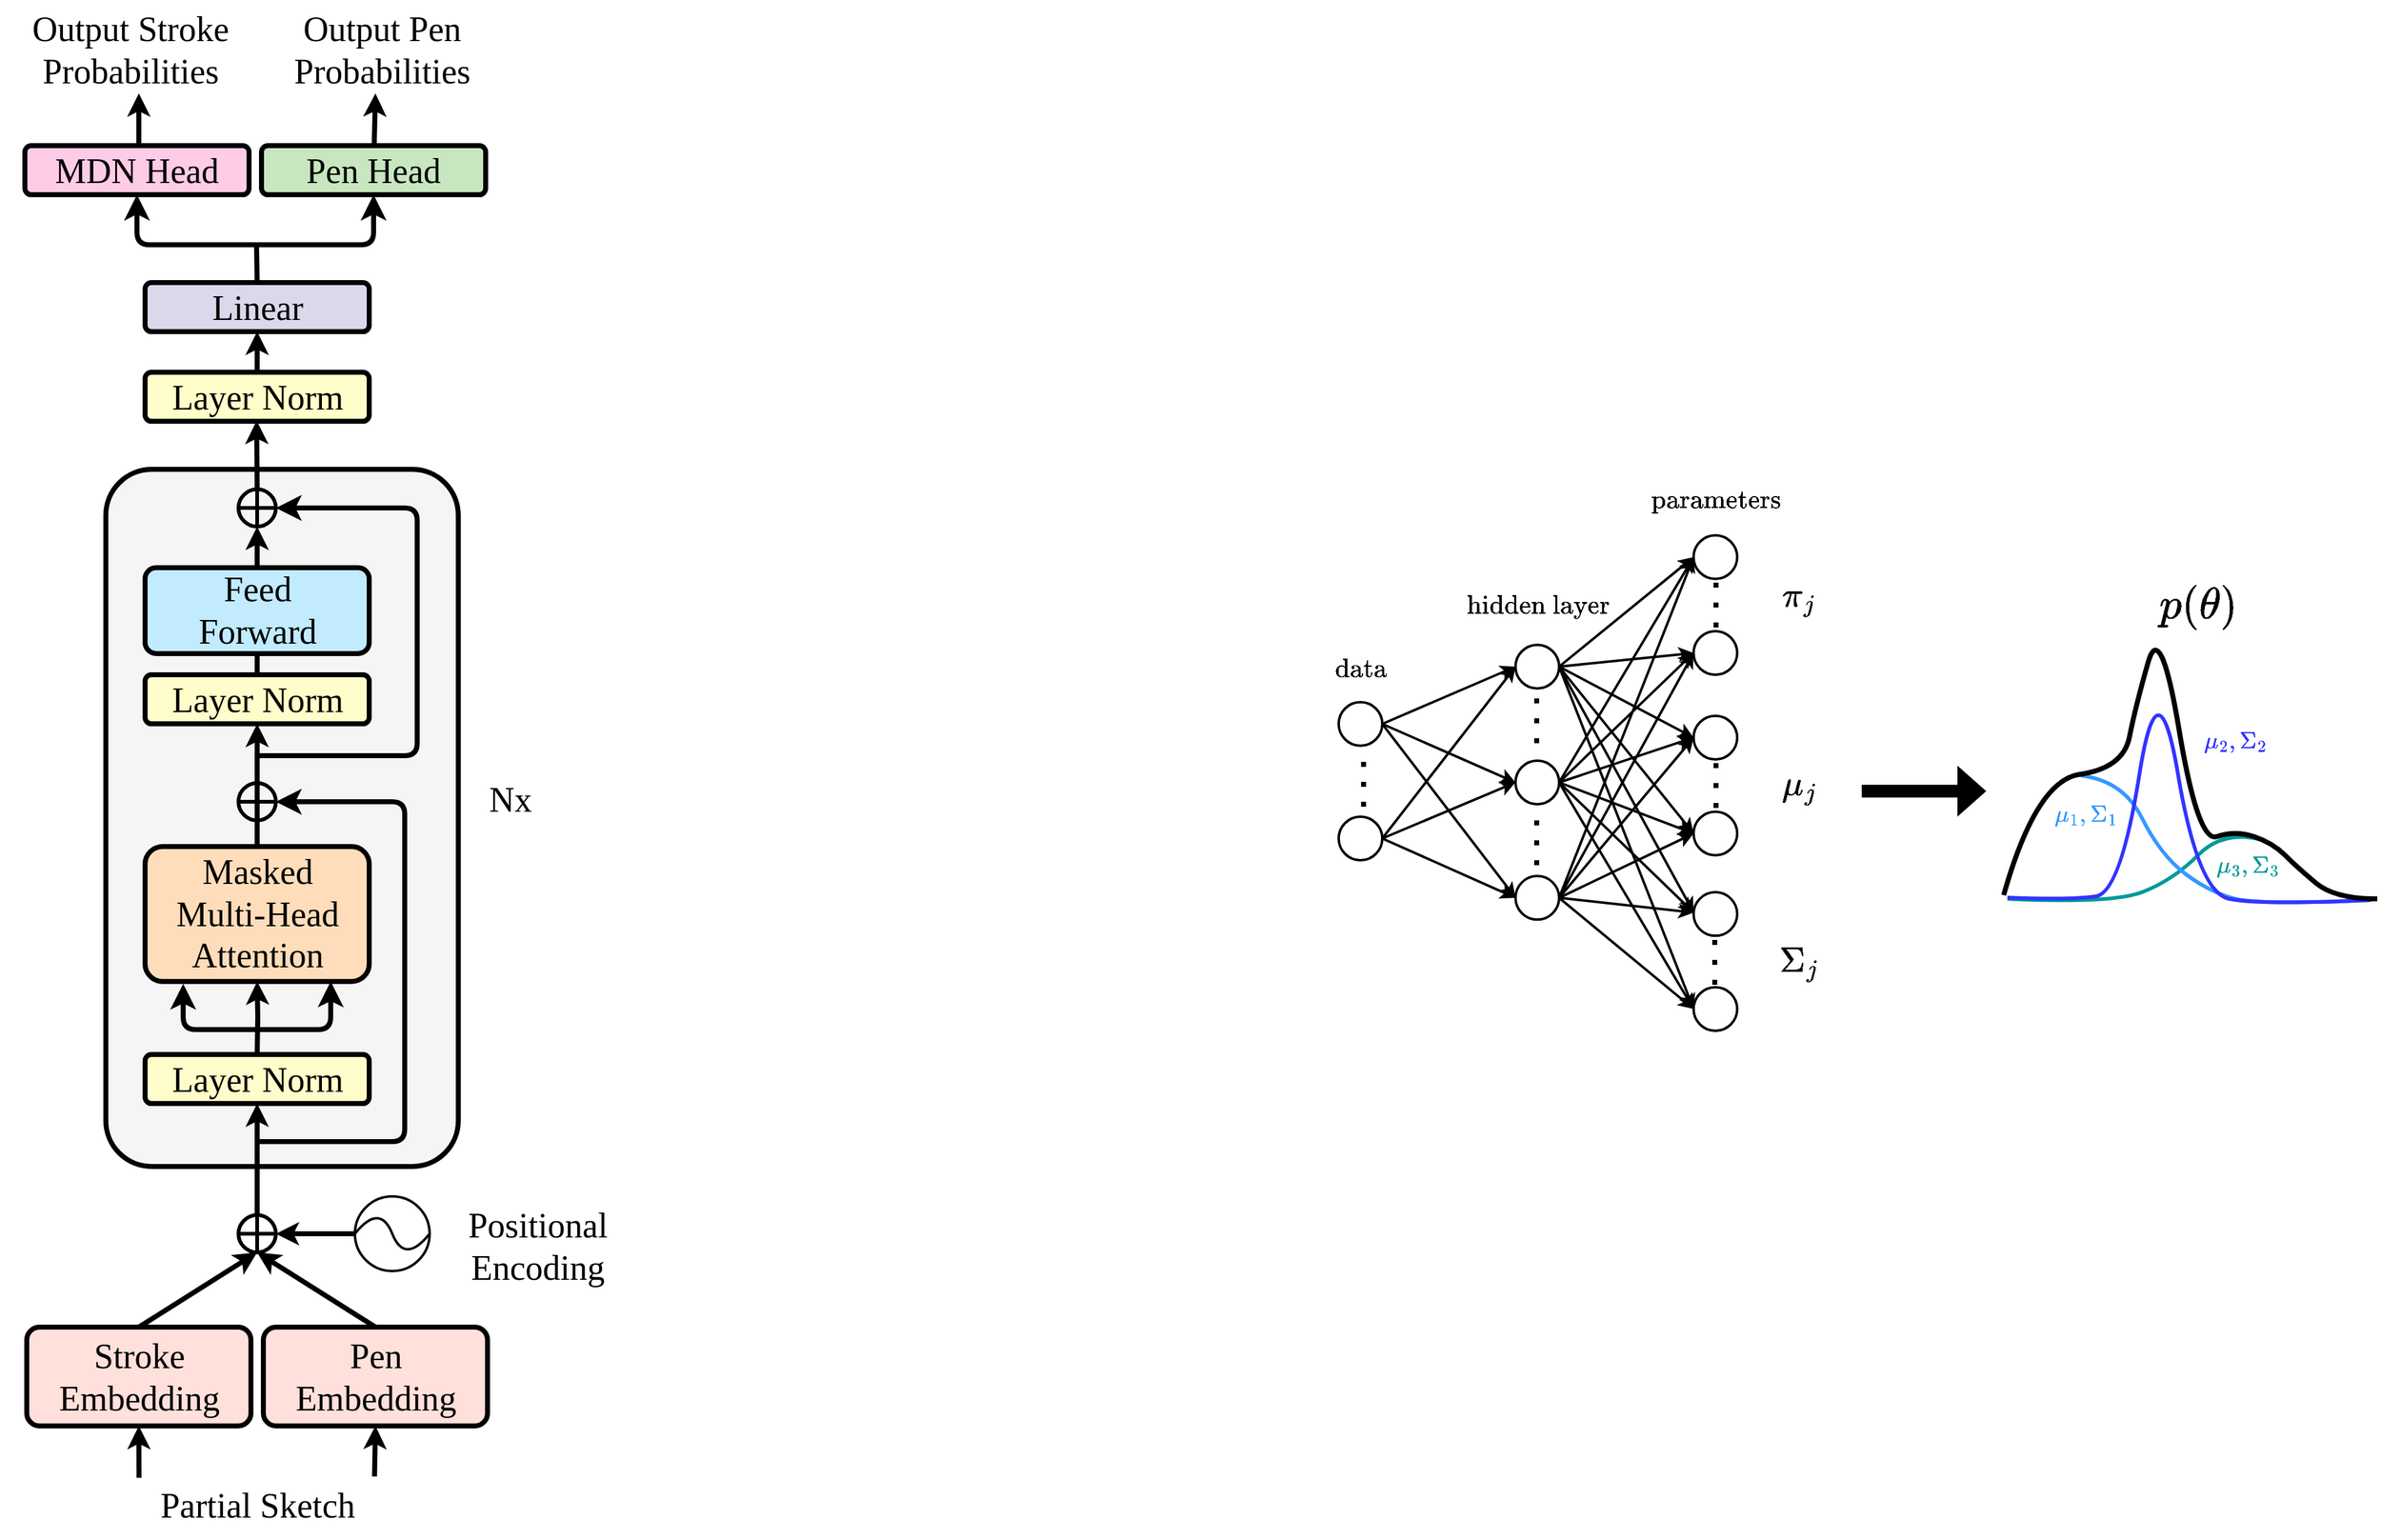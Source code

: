 <mxfile version="24.0.0" type="device">
  <diagram name="Page-1" id="kwyol0fQoH-BKiXbHWvD">
    <mxGraphModel dx="2947" dy="3415" grid="1" gridSize="10" guides="1" tooltips="1" connect="1" arrows="1" fold="1" page="1" pageScale="1" pageWidth="850" pageHeight="1100" math="1" shadow="0">
      <root>
        <mxCell id="0" />
        <mxCell id="1" parent="0" />
        <mxCell id="qHWDxDtjbcBt9fYE6aE4-17" value="" style="curved=1;endArrow=none;html=1;rounded=0;strokeWidth=3;endFill=0;strokeColor=#009999;" edge="1" parent="1">
          <mxGeometry width="50" height="50" relative="1" as="geometry">
            <mxPoint x="1167" y="-1125" as="sourcePoint" />
            <mxPoint x="1369" y="-1173" as="targetPoint" />
            <Array as="points">
              <mxPoint x="1251" y="-1121" />
              <mxPoint x="1300" y="-1140" />
              <mxPoint x="1340" y="-1180" />
            </Array>
          </mxGeometry>
        </mxCell>
        <mxCell id="qHWDxDtjbcBt9fYE6aE4-16" value="" style="curved=1;endArrow=none;html=1;rounded=0;strokeWidth=3;endFill=0;strokeColor=#3399FF;" edge="1" parent="1">
          <mxGeometry width="50" height="50" relative="1" as="geometry">
            <mxPoint x="1226" y="-1224" as="sourcePoint" />
            <mxPoint x="1458" y="-1124" as="targetPoint" />
            <Array as="points">
              <mxPoint x="1260" y="-1220" />
              <mxPoint x="1290" y="-1160" />
              <mxPoint x="1330" y="-1130" />
              <mxPoint x="1370" y="-1120" />
            </Array>
          </mxGeometry>
        </mxCell>
        <mxCell id="qHWDxDtjbcBt9fYE6aE4-15" value="" style="curved=1;endArrow=none;html=1;rounded=0;strokeWidth=3;endFill=0;strokeColor=#3333FF;" edge="1" parent="1">
          <mxGeometry width="50" height="50" relative="1" as="geometry">
            <mxPoint x="1167" y="-1126" as="sourcePoint" />
            <mxPoint x="1459" y="-1124" as="targetPoint" />
            <Array as="points">
              <mxPoint x="1218" y="-1124" />
              <mxPoint x="1258" y="-1130" />
              <mxPoint x="1288" y="-1320" />
              <mxPoint x="1320" y="-1130" />
              <mxPoint x="1370" y="-1120" />
            </Array>
          </mxGeometry>
        </mxCell>
        <mxCell id="9gv71kR_GnuOGU_eFt6K-3" value="" style="rounded=1;whiteSpace=wrap;html=1;arcSize=13;fillColor=#F5F5F5;strokeWidth=4;" parent="1" vertex="1">
          <mxGeometry x="-360" y="-1470" width="283" height="560" as="geometry" />
        </mxCell>
        <mxCell id="9gv71kR_GnuOGU_eFt6K-4" value="&lt;font style=&quot;font-size: 28px;&quot; face=&quot;Verdana&quot;&gt;Masked &lt;br&gt;Multi-Head Attention&lt;/font&gt;" style="rounded=1;whiteSpace=wrap;html=1;arcSize=13;fillColor=#FFDDBA;strokeWidth=4;strokeColor=default;" parent="1" vertex="1">
          <mxGeometry x="-328.5" y="-1167" width="180" height="108.35" as="geometry" />
        </mxCell>
        <mxCell id="9gv71kR_GnuOGU_eFt6K-6" value="&lt;font style=&quot;font-size: 28px;&quot; face=&quot;Verdana&quot;&gt;Layer Norm&lt;/font&gt;" style="rounded=1;whiteSpace=wrap;html=1;arcSize=13;fillColor=#FFFDC9;strokeWidth=4;" parent="1" vertex="1">
          <mxGeometry x="-328.5" y="-1000" width="180" height="39.4" as="geometry" />
        </mxCell>
        <mxCell id="9gv71kR_GnuOGU_eFt6K-8" value="" style="shape=orEllipse;perimeter=ellipsePerimeter;whiteSpace=wrap;html=1;backgroundOutline=1;strokeWidth=3;fillColor=none;" parent="1" vertex="1">
          <mxGeometry x="-253.5" y="-1218" width="30" height="30" as="geometry" />
        </mxCell>
        <mxCell id="9gv71kR_GnuOGU_eFt6K-10" value="&lt;font style=&quot;font-size: 28px;&quot; face=&quot;Verdana&quot;&gt;Layer Norm&lt;/font&gt;" style="rounded=1;whiteSpace=wrap;html=1;arcSize=13;fillColor=#FFFDC9;strokeWidth=4;" parent="1" vertex="1">
          <mxGeometry x="-328.5" y="-1305" width="180" height="39.4" as="geometry" />
        </mxCell>
        <mxCell id="9gv71kR_GnuOGU_eFt6K-12" value="" style="shape=orEllipse;perimeter=ellipsePerimeter;whiteSpace=wrap;html=1;backgroundOutline=1;strokeWidth=3;fillColor=none;" parent="1" vertex="1">
          <mxGeometry x="-253.5" y="-1454" width="30" height="30" as="geometry" />
        </mxCell>
        <mxCell id="9gv71kR_GnuOGU_eFt6K-13" value="&lt;font style=&quot;font-size: 28px;&quot; face=&quot;Verdana&quot;&gt;Stroke Embedding&lt;/font&gt;" style="rounded=1;whiteSpace=wrap;html=1;arcSize=13;fillColor=#FFE0DB;strokeWidth=4;" parent="1" vertex="1">
          <mxGeometry x="-423.5" y="-781" width="180" height="79.4" as="geometry" />
        </mxCell>
        <mxCell id="9gv71kR_GnuOGU_eFt6K-14" value="&lt;font style=&quot;font-size: 28px;&quot; face=&quot;Verdana&quot;&gt;Pen Embedding&lt;/font&gt;" style="rounded=1;whiteSpace=wrap;html=1;arcSize=13;fillColor=#FFE0DB;strokeWidth=4;" parent="1" vertex="1">
          <mxGeometry x="-233.5" y="-781" width="180" height="79.4" as="geometry" />
        </mxCell>
        <mxCell id="9gv71kR_GnuOGU_eFt6K-16" value="&lt;span style=&quot;color: rgb(0, 0, 0); font-size: 28px; font-style: normal; font-variant-ligatures: normal; font-variant-caps: normal; font-weight: 400; letter-spacing: normal; orphans: 2; text-indent: 0px; text-transform: none; widows: 2; word-spacing: 0px; -webkit-text-stroke-width: 0px; text-decoration-thickness: initial; text-decoration-style: initial; text-decoration-color: initial; float: none; display: inline !important;&quot;&gt;Partial Sketch&lt;/span&gt;" style="text;whiteSpace=wrap;html=1;align=center;fontFamily=Verdana;" parent="1" vertex="1">
          <mxGeometry x="-393.5" y="-661" width="310" height="50" as="geometry" />
        </mxCell>
        <mxCell id="9gv71kR_GnuOGU_eFt6K-17" value="" style="endArrow=classic;html=1;rounded=0;entryX=0.5;entryY=1;entryDx=0;entryDy=0;strokeWidth=4;exitX=0.5;exitY=0;exitDx=0;exitDy=0;" parent="1" source="9gv71kR_GnuOGU_eFt6K-20" target="9gv71kR_GnuOGU_eFt6K-6" edge="1">
          <mxGeometry width="50" height="50" relative="1" as="geometry">
            <mxPoint x="-238" y="-840" as="sourcePoint" />
            <mxPoint x="-110" y="-1040" as="targetPoint" />
          </mxGeometry>
        </mxCell>
        <mxCell id="9gv71kR_GnuOGU_eFt6K-20" value="" style="shape=orEllipse;perimeter=ellipsePerimeter;whiteSpace=wrap;html=1;backgroundOutline=1;strokeWidth=3;fillColor=none;" parent="1" vertex="1">
          <mxGeometry x="-253.5" y="-871" width="30" height="30" as="geometry" />
        </mxCell>
        <mxCell id="9gv71kR_GnuOGU_eFt6K-21" value="" style="endArrow=classic;html=1;rounded=0;entryX=0.5;entryY=1;entryDx=0;entryDy=0;strokeWidth=4;exitX=0.5;exitY=0;exitDx=0;exitDy=0;" parent="1" source="9gv71kR_GnuOGU_eFt6K-6" target="9gv71kR_GnuOGU_eFt6K-4" edge="1">
          <mxGeometry width="50" height="50" relative="1" as="geometry">
            <mxPoint x="-238" y="-1010" as="sourcePoint" />
            <mxPoint x="-238.93" y="-1053.8" as="targetPoint" />
            <Array as="points">
              <mxPoint x="-238" y="-1030" />
            </Array>
          </mxGeometry>
        </mxCell>
        <mxCell id="9gv71kR_GnuOGU_eFt6K-23" value="" style="endArrow=classic;html=1;rounded=0;entryX=0.5;entryY=1;entryDx=0;entryDy=0;strokeWidth=4;exitX=0.5;exitY=0;exitDx=0;exitDy=0;" parent="1" source="9gv71kR_GnuOGU_eFt6K-4" target="9gv71kR_GnuOGU_eFt6K-10" edge="1">
          <mxGeometry width="50" height="50" relative="1" as="geometry">
            <mxPoint x="-239.25" y="-1115.4" as="sourcePoint" />
            <mxPoint x="-237.75" y="-1250" as="targetPoint" />
          </mxGeometry>
        </mxCell>
        <mxCell id="9gv71kR_GnuOGU_eFt6K-24" value="" style="endArrow=classic;html=1;rounded=0;entryX=0.5;entryY=1;entryDx=0;entryDy=0;strokeWidth=4;exitX=0.5;exitY=0;exitDx=0;exitDy=0;" parent="1" source="9gv71kR_GnuOGU_eFt6K-10" target="9gv71kR_GnuOGU_eFt6K-12" edge="1">
          <mxGeometry width="50" height="50" relative="1" as="geometry">
            <mxPoint x="-228" y="-1157" as="sourcePoint" />
            <mxPoint x="-228" y="-1256" as="targetPoint" />
          </mxGeometry>
        </mxCell>
        <mxCell id="9gv71kR_GnuOGU_eFt6K-11" value="&lt;font style=&quot;font-size: 28px;&quot; face=&quot;Verdana&quot;&gt;Feed&lt;br&gt;Forward&lt;br&gt;&lt;/font&gt;" style="rounded=1;whiteSpace=wrap;html=1;arcSize=13;fillColor=#C2EBFF;strokeWidth=4;" parent="1" vertex="1">
          <mxGeometry x="-328.5" y="-1391" width="180" height="68.95" as="geometry" />
        </mxCell>
        <mxCell id="9gv71kR_GnuOGU_eFt6K-26" value="" style="endArrow=classic;html=1;rounded=0;entryX=0.5;entryY=1;entryDx=0;entryDy=0;strokeWidth=4;exitX=0.5;exitY=0;exitDx=0;exitDy=0;" parent="1" source="9gv71kR_GnuOGU_eFt6K-13" target="9gv71kR_GnuOGU_eFt6K-20" edge="1">
          <mxGeometry width="50" height="50" relative="1" as="geometry">
            <mxPoint x="-228" y="-861" as="sourcePoint" />
            <mxPoint x="-228" y="-959" as="targetPoint" />
          </mxGeometry>
        </mxCell>
        <mxCell id="9gv71kR_GnuOGU_eFt6K-27" value="" style="endArrow=classic;html=1;rounded=0;entryX=0.5;entryY=1;entryDx=0;entryDy=0;strokeWidth=4;exitX=0.5;exitY=0;exitDx=0;exitDy=0;" parent="1" source="9gv71kR_GnuOGU_eFt6K-14" target="9gv71kR_GnuOGU_eFt6K-20" edge="1">
          <mxGeometry width="50" height="50" relative="1" as="geometry">
            <mxPoint x="-218" y="-851" as="sourcePoint" />
            <mxPoint x="-218" y="-949" as="targetPoint" />
          </mxGeometry>
        </mxCell>
        <mxCell id="9gv71kR_GnuOGU_eFt6K-28" value="" style="endArrow=classic;html=1;rounded=0;entryX=1;entryY=0.5;entryDx=0;entryDy=0;strokeWidth=4;" parent="1" target="9gv71kR_GnuOGU_eFt6K-20" edge="1">
          <mxGeometry width="50" height="50" relative="1" as="geometry">
            <mxPoint x="-160" y="-856" as="sourcePoint" />
            <mxPoint x="-228" y="-831" as="targetPoint" />
          </mxGeometry>
        </mxCell>
        <mxCell id="9gv71kR_GnuOGU_eFt6K-29" value="" style="endArrow=classic;html=1;rounded=0;entryX=0.5;entryY=1;entryDx=0;entryDy=0;strokeWidth=4;exitX=0.194;exitY=0.019;exitDx=0;exitDy=0;exitPerimeter=0;" parent="1" source="9gv71kR_GnuOGU_eFt6K-16" target="9gv71kR_GnuOGU_eFt6K-13" edge="1">
          <mxGeometry width="50" height="50" relative="1" as="geometry">
            <mxPoint x="-323" y="-771" as="sourcePoint" />
            <mxPoint x="-228" y="-831" as="targetPoint" />
          </mxGeometry>
        </mxCell>
        <mxCell id="9gv71kR_GnuOGU_eFt6K-30" value="" style="endArrow=classic;html=1;rounded=0;entryX=0.5;entryY=1;entryDx=0;entryDy=0;strokeWidth=4;exitX=0.804;exitY=0;exitDx=0;exitDy=0;exitPerimeter=0;" parent="1" source="9gv71kR_GnuOGU_eFt6K-16" target="9gv71kR_GnuOGU_eFt6K-14" edge="1">
          <mxGeometry width="50" height="50" relative="1" as="geometry">
            <mxPoint x="-313" y="-761" as="sourcePoint" />
            <mxPoint x="-218" y="-821" as="targetPoint" />
          </mxGeometry>
        </mxCell>
        <mxCell id="9gv71kR_GnuOGU_eFt6K-31" value="" style="endArrow=classic;html=1;rounded=0;entryX=0.5;entryY=1;entryDx=0;entryDy=0;strokeWidth=4;exitX=0.5;exitY=0;exitDx=0;exitDy=0;" parent="1" source="9gv71kR_GnuOGU_eFt6K-12" target="9gv71kR_GnuOGU_eFt6K-32" edge="1">
          <mxGeometry width="50" height="50" relative="1" as="geometry">
            <mxPoint x="-238.93" y="-1466" as="sourcePoint" />
            <mxPoint x="-238.93" y="-1538" as="targetPoint" />
            <Array as="points">
              <mxPoint x="-238.93" y="-1509" />
            </Array>
          </mxGeometry>
        </mxCell>
        <mxCell id="9gv71kR_GnuOGU_eFt6K-32" value="&lt;font style=&quot;font-size: 28px;&quot; face=&quot;Verdana&quot;&gt;Layer Norm&lt;/font&gt;" style="rounded=1;whiteSpace=wrap;html=1;arcSize=13;fillColor=#FFFDC9;strokeWidth=4;" parent="1" vertex="1">
          <mxGeometry x="-328.5" y="-1548" width="180" height="39.4" as="geometry" />
        </mxCell>
        <mxCell id="9gv71kR_GnuOGU_eFt6K-33" value="&lt;font style=&quot;font-size: 28px;&quot; face=&quot;Verdana&quot;&gt;Linear&lt;/font&gt;" style="rounded=1;whiteSpace=wrap;html=1;arcSize=13;fillColor=#DBD8EB;strokeWidth=4;" parent="1" vertex="1">
          <mxGeometry x="-328.5" y="-1620" width="180" height="39.4" as="geometry" />
        </mxCell>
        <mxCell id="9gv71kR_GnuOGU_eFt6K-34" value="&lt;font style=&quot;font-size: 28px;&quot; face=&quot;Verdana&quot;&gt;MDN Head&lt;/font&gt;" style="rounded=1;whiteSpace=wrap;html=1;arcSize=13;fillColor=#FFCCE6;strokeWidth=4;" parent="1" vertex="1">
          <mxGeometry x="-425" y="-1730" width="180" height="39.4" as="geometry" />
        </mxCell>
        <mxCell id="9gv71kR_GnuOGU_eFt6K-35" value="&lt;font style=&quot;font-size: 28px;&quot; face=&quot;Verdana&quot;&gt;Pen Head&lt;/font&gt;" style="rounded=1;whiteSpace=wrap;html=1;arcSize=13;fillColor=#C8E6BF;strokeWidth=4;" parent="1" vertex="1">
          <mxGeometry x="-235" y="-1730" width="180" height="39.4" as="geometry" />
        </mxCell>
        <mxCell id="9gv71kR_GnuOGU_eFt6K-37" value="&lt;span style=&quot;color: rgb(0, 0, 0); font-size: 28px; font-style: normal; font-variant-ligatures: normal; font-variant-caps: normal; font-weight: 400; letter-spacing: normal; orphans: 2; text-indent: 0px; text-transform: none; widows: 2; word-spacing: 0px; -webkit-text-stroke-width: 0px; text-decoration-thickness: initial; text-decoration-style: initial; text-decoration-color: initial; float: none; display: inline !important;&quot;&gt;Nx&lt;/span&gt;" style="text;whiteSpace=wrap;html=1;align=center;fontFamily=Verdana;" parent="1" vertex="1">
          <mxGeometry x="-70" y="-1228" width="70" height="50" as="geometry" />
        </mxCell>
        <mxCell id="9gv71kR_GnuOGU_eFt6K-39" value="" style="verticalLabelPosition=bottom;verticalAlign=top;html=1;shape=mxgraph.flowchart.on-page_reference;strokeWidth=2;" parent="1" vertex="1">
          <mxGeometry x="-160" y="-886" width="60" height="60" as="geometry" />
        </mxCell>
        <mxCell id="9gv71kR_GnuOGU_eFt6K-40" value="&lt;span style=&quot;color: rgb(0, 0, 0); font-size: 28px; font-style: normal; font-variant-ligatures: normal; font-variant-caps: normal; font-weight: 400; letter-spacing: normal; orphans: 2; text-indent: 0px; text-transform: none; widows: 2; word-spacing: 0px; -webkit-text-stroke-width: 0px; text-decoration-thickness: initial; text-decoration-style: initial; text-decoration-color: initial; float: none; display: inline !important;&quot;&gt;Positional Encoding&lt;/span&gt;" style="text;whiteSpace=wrap;html=1;align=center;fontFamily=Verdana;" parent="1" vertex="1">
          <mxGeometry x="-83.5" y="-886" width="140" height="50" as="geometry" />
        </mxCell>
        <mxCell id="9gv71kR_GnuOGU_eFt6K-41" value="" style="curved=1;endArrow=none;html=1;rounded=0;entryX=0;entryY=0.5;entryDx=0;entryDy=0;entryPerimeter=0;exitX=1;exitY=0.5;exitDx=0;exitDy=0;exitPerimeter=0;endFill=0;strokeWidth=2;" parent="1" source="9gv71kR_GnuOGU_eFt6K-39" target="9gv71kR_GnuOGU_eFt6K-39" edge="1">
          <mxGeometry width="50" height="50" relative="1" as="geometry">
            <mxPoint x="130" y="-791" as="sourcePoint" />
            <mxPoint x="60" y="-761" as="targetPoint" />
            <Array as="points">
              <mxPoint x="-120" y="-831" />
              <mxPoint x="-140" y="-881" />
            </Array>
          </mxGeometry>
        </mxCell>
        <mxCell id="9gv71kR_GnuOGU_eFt6K-43" value="" style="edgeStyle=elbowEdgeStyle;elbow=horizontal;endArrow=classic;html=1;curved=0;rounded=1;endSize=8;startSize=8;entryX=1;entryY=0.5;entryDx=0;entryDy=0;strokeWidth=4;" parent="1" target="9gv71kR_GnuOGU_eFt6K-8" edge="1">
          <mxGeometry width="50" height="50" relative="1" as="geometry">
            <mxPoint x="-238" y="-930" as="sourcePoint" />
            <mxPoint x="120" y="-987" as="targetPoint" />
            <Array as="points">
              <mxPoint x="-120" y="-1050" />
            </Array>
          </mxGeometry>
        </mxCell>
        <mxCell id="9gv71kR_GnuOGU_eFt6K-44" value="" style="edgeStyle=elbowEdgeStyle;elbow=horizontal;endArrow=classic;html=1;curved=0;rounded=1;endSize=8;startSize=8;entryX=1;entryY=0.5;entryDx=0;entryDy=0;strokeWidth=4;" parent="1" target="9gv71kR_GnuOGU_eFt6K-12" edge="1">
          <mxGeometry width="50" height="50" relative="1" as="geometry">
            <mxPoint x="-238" y="-1240" as="sourcePoint" />
            <mxPoint x="-214" y="-1193" as="targetPoint" />
            <Array as="points">
              <mxPoint x="-110" y="-1040" />
            </Array>
          </mxGeometry>
        </mxCell>
        <mxCell id="9gv71kR_GnuOGU_eFt6K-46" value="" style="edgeStyle=elbowEdgeStyle;elbow=vertical;endArrow=classic;html=1;curved=0;rounded=1;endSize=8;startSize=8;entryX=0.259;entryY=1.042;entryDx=0;entryDy=0;entryPerimeter=0;exitX=0.17;exitY=1.017;exitDx=0;exitDy=0;exitPerimeter=0;startArrow=classic;startFill=1;strokeWidth=4;" parent="1" source="9gv71kR_GnuOGU_eFt6K-4" edge="1">
          <mxGeometry width="50" height="50" relative="1" as="geometry">
            <mxPoint x="-297.56" y="-1044.55" as="sourcePoint" />
            <mxPoint x="-179.44" y="-1058.649" as="targetPoint" />
            <Array as="points">
              <mxPoint x="-240" y="-1020" />
            </Array>
          </mxGeometry>
        </mxCell>
        <mxCell id="9gv71kR_GnuOGU_eFt6K-49" value="" style="endArrow=classic;html=1;rounded=0;entryX=0.5;entryY=1;entryDx=0;entryDy=0;strokeWidth=4;exitX=0.5;exitY=0;exitDx=0;exitDy=0;" parent="1" source="9gv71kR_GnuOGU_eFt6K-32" target="9gv71kR_GnuOGU_eFt6K-33" edge="1">
          <mxGeometry width="50" height="50" relative="1" as="geometry">
            <mxPoint x="-223.5" y="-1560.8" as="sourcePoint" />
            <mxPoint x="-223.5" y="-1615.8" as="targetPoint" />
          </mxGeometry>
        </mxCell>
        <mxCell id="9gv71kR_GnuOGU_eFt6K-51" value="" style="endArrow=none;html=1;rounded=0;strokeWidth=4;exitX=0.5;exitY=0;exitDx=0;exitDy=0;endFill=0;" parent="1" source="9gv71kR_GnuOGU_eFt6K-33" edge="1">
          <mxGeometry width="50" height="50" relative="1" as="geometry">
            <mxPoint x="-237.78" y="-1620" as="sourcePoint" />
            <mxPoint x="-239" y="-1650" as="targetPoint" />
          </mxGeometry>
        </mxCell>
        <mxCell id="9gv71kR_GnuOGU_eFt6K-52" value="" style="edgeStyle=elbowEdgeStyle;elbow=vertical;endArrow=classic;html=1;curved=0;rounded=1;endSize=8;startSize=8;entryX=0.5;entryY=1;entryDx=0;entryDy=0;exitX=0.5;exitY=1;exitDx=0;exitDy=0;startArrow=classic;startFill=1;strokeWidth=4;endFill=1;" parent="1" source="9gv71kR_GnuOGU_eFt6K-34" target="9gv71kR_GnuOGU_eFt6K-35" edge="1">
          <mxGeometry width="50" height="50" relative="1" as="geometry">
            <mxPoint x="-297.78" y="-1687.35" as="sourcePoint" />
            <mxPoint x="-179.22" y="-1688.999" as="targetPoint" />
            <Array as="points">
              <mxPoint x="-239.78" y="-1650.35" />
            </Array>
          </mxGeometry>
        </mxCell>
        <mxCell id="9gv71kR_GnuOGU_eFt6K-53" value="" style="endArrow=classic;html=1;rounded=0;entryX=0.5;entryY=1;entryDx=0;entryDy=0;strokeWidth=4;exitX=0.194;exitY=0.019;exitDx=0;exitDy=0;exitPerimeter=0;" parent="1" edge="1">
          <mxGeometry width="50" height="50" relative="1" as="geometry">
            <mxPoint x="-333.5" y="-1730" as="sourcePoint" />
            <mxPoint x="-333.5" y="-1772" as="targetPoint" />
          </mxGeometry>
        </mxCell>
        <mxCell id="9gv71kR_GnuOGU_eFt6K-54" value="" style="endArrow=classic;html=1;rounded=0;entryX=0.5;entryY=1;entryDx=0;entryDy=0;strokeWidth=4;exitX=0.804;exitY=0;exitDx=0;exitDy=0;exitPerimeter=0;" parent="1" edge="1">
          <mxGeometry width="50" height="50" relative="1" as="geometry">
            <mxPoint x="-144.5" y="-1731" as="sourcePoint" />
            <mxPoint x="-143.5" y="-1772" as="targetPoint" />
          </mxGeometry>
        </mxCell>
        <mxCell id="9gv71kR_GnuOGU_eFt6K-55" value="&lt;span style=&quot;color: rgb(0, 0, 0); font-size: 28px; font-style: normal; font-variant-ligatures: normal; font-variant-caps: normal; font-weight: 400; letter-spacing: normal; orphans: 2; text-indent: 0px; text-transform: none; widows: 2; word-spacing: 0px; -webkit-text-stroke-width: 0px; text-decoration-thickness: initial; text-decoration-style: initial; text-decoration-color: initial; float: none; display: inline !important;&quot;&gt;Output Stroke Probabilities&lt;/span&gt;" style="text;whiteSpace=wrap;html=1;align=center;fontFamily=Verdana;" parent="1" vertex="1">
          <mxGeometry x="-445" y="-1847" width="210" height="50" as="geometry" />
        </mxCell>
        <mxCell id="9gv71kR_GnuOGU_eFt6K-56" value="&lt;span style=&quot;color: rgb(0, 0, 0); font-size: 28px; font-style: normal; font-variant-ligatures: normal; font-variant-caps: normal; font-weight: 400; letter-spacing: normal; orphans: 2; text-indent: 0px; text-transform: none; widows: 2; word-spacing: 0px; -webkit-text-stroke-width: 0px; text-decoration-thickness: initial; text-decoration-style: initial; text-decoration-color: initial; float: none; display: inline !important;&quot;&gt;Output Pen Probabilities&lt;/span&gt;" style="text;whiteSpace=wrap;html=1;align=center;fontFamily=Verdana;" parent="1" vertex="1">
          <mxGeometry x="-243.5" y="-1847" width="210" height="50" as="geometry" />
        </mxCell>
        <mxCell id="qHWDxDtjbcBt9fYE6aE4-2" value="" style="ellipse;whiteSpace=wrap;html=1;aspect=fixed;strokeWidth=2;" vertex="1" parent="1">
          <mxGeometry x="915" y="-1417" width="35" height="35" as="geometry" />
        </mxCell>
        <mxCell id="qHWDxDtjbcBt9fYE6aE4-3" value="" style="ellipse;whiteSpace=wrap;html=1;aspect=fixed;strokeWidth=2;" vertex="1" parent="1">
          <mxGeometry x="915" y="-1340" width="35" height="35" as="geometry" />
        </mxCell>
        <mxCell id="qHWDxDtjbcBt9fYE6aE4-4" value="" style="ellipse;whiteSpace=wrap;html=1;aspect=fixed;strokeWidth=2;" vertex="1" parent="1">
          <mxGeometry x="915" y="-1130.33" width="35" height="35" as="geometry" />
        </mxCell>
        <mxCell id="qHWDxDtjbcBt9fYE6aE4-5" value="" style="ellipse;whiteSpace=wrap;html=1;aspect=fixed;strokeWidth=2;" vertex="1" parent="1">
          <mxGeometry x="915" y="-1272" width="35" height="35" as="geometry" />
        </mxCell>
        <mxCell id="qHWDxDtjbcBt9fYE6aE4-6" value="" style="ellipse;whiteSpace=wrap;html=1;aspect=fixed;strokeWidth=2;" vertex="1" parent="1">
          <mxGeometry x="915" y="-1195" width="35" height="35" as="geometry" />
        </mxCell>
        <mxCell id="qHWDxDtjbcBt9fYE6aE4-7" value="" style="ellipse;whiteSpace=wrap;html=1;aspect=fixed;strokeWidth=2;" vertex="1" parent="1">
          <mxGeometry x="915" y="-1054" width="35" height="35" as="geometry" />
        </mxCell>
        <mxCell id="qHWDxDtjbcBt9fYE6aE4-8" value="" style="ellipse;whiteSpace=wrap;html=1;aspect=fixed;strokeWidth=2;" vertex="1" parent="1">
          <mxGeometry x="772" y="-1329" width="35" height="35" as="geometry" />
        </mxCell>
        <mxCell id="qHWDxDtjbcBt9fYE6aE4-9" value="" style="ellipse;whiteSpace=wrap;html=1;aspect=fixed;strokeWidth=2;" vertex="1" parent="1">
          <mxGeometry x="772" y="-1236" width="35" height="35" as="geometry" />
        </mxCell>
        <mxCell id="qHWDxDtjbcBt9fYE6aE4-10" value="" style="ellipse;whiteSpace=wrap;html=1;aspect=fixed;strokeWidth=2;" vertex="1" parent="1">
          <mxGeometry x="772" y="-1143.33" width="35" height="35" as="geometry" />
        </mxCell>
        <mxCell id="qHWDxDtjbcBt9fYE6aE4-11" value="" style="ellipse;whiteSpace=wrap;html=1;aspect=fixed;strokeWidth=2;" vertex="1" parent="1">
          <mxGeometry x="630" y="-1283" width="35" height="35" as="geometry" />
        </mxCell>
        <mxCell id="qHWDxDtjbcBt9fYE6aE4-12" value="" style="ellipse;whiteSpace=wrap;html=1;aspect=fixed;strokeWidth=2;" vertex="1" parent="1">
          <mxGeometry x="630" y="-1191" width="35" height="35" as="geometry" />
        </mxCell>
        <mxCell id="qHWDxDtjbcBt9fYE6aE4-13" value="" style="curved=1;endArrow=none;html=1;rounded=0;strokeWidth=4;endFill=0;" edge="1" parent="1">
          <mxGeometry width="50" height="50" relative="1" as="geometry">
            <mxPoint x="1164" y="-1128" as="sourcePoint" />
            <mxPoint x="1464" y="-1125" as="targetPoint" />
            <Array as="points">
              <mxPoint x="1190" y="-1220" />
              <mxPoint x="1260" y="-1230" />
              <mxPoint x="1270" y="-1280" />
              <mxPoint x="1290" y="-1350" />
              <mxPoint x="1320" y="-1170" />
              <mxPoint x="1350" y="-1180" />
              <mxPoint x="1380" y="-1170" />
              <mxPoint x="1400" y="-1150" />
              <mxPoint x="1430" y="-1125" />
            </Array>
          </mxGeometry>
        </mxCell>
        <mxCell id="qHWDxDtjbcBt9fYE6aE4-18" value="" style="endArrow=classic;html=1;rounded=0;exitX=1;exitY=0.5;exitDx=0;exitDy=0;entryX=0;entryY=0.5;entryDx=0;entryDy=0;strokeWidth=2;" edge="1" parent="1" source="qHWDxDtjbcBt9fYE6aE4-11" target="qHWDxDtjbcBt9fYE6aE4-8">
          <mxGeometry width="50" height="50" relative="1" as="geometry">
            <mxPoint x="710" y="-1173" as="sourcePoint" />
            <mxPoint x="760" y="-1223" as="targetPoint" />
          </mxGeometry>
        </mxCell>
        <mxCell id="qHWDxDtjbcBt9fYE6aE4-19" value="" style="endArrow=classic;html=1;rounded=0;exitX=1;exitY=0.5;exitDx=0;exitDy=0;entryX=0;entryY=0.5;entryDx=0;entryDy=0;strokeWidth=2;" edge="1" parent="1" source="qHWDxDtjbcBt9fYE6aE4-11" target="qHWDxDtjbcBt9fYE6aE4-9">
          <mxGeometry width="50" height="50" relative="1" as="geometry">
            <mxPoint x="675" y="-1255" as="sourcePoint" />
            <mxPoint x="782" y="-1301" as="targetPoint" />
          </mxGeometry>
        </mxCell>
        <mxCell id="qHWDxDtjbcBt9fYE6aE4-20" value="" style="endArrow=classic;html=1;rounded=0;exitX=1;exitY=0.5;exitDx=0;exitDy=0;entryX=0;entryY=0.5;entryDx=0;entryDy=0;strokeWidth=2;" edge="1" parent="1" source="qHWDxDtjbcBt9fYE6aE4-11" target="qHWDxDtjbcBt9fYE6aE4-10">
          <mxGeometry width="50" height="50" relative="1" as="geometry">
            <mxPoint x="675" y="-1255" as="sourcePoint" />
            <mxPoint x="782" y="-1224" as="targetPoint" />
          </mxGeometry>
        </mxCell>
        <mxCell id="qHWDxDtjbcBt9fYE6aE4-21" value="" style="endArrow=classic;html=1;rounded=0;exitX=1;exitY=0.5;exitDx=0;exitDy=0;entryX=0;entryY=0.5;entryDx=0;entryDy=0;strokeWidth=2;" edge="1" parent="1" source="qHWDxDtjbcBt9fYE6aE4-12" target="qHWDxDtjbcBt9fYE6aE4-8">
          <mxGeometry width="50" height="50" relative="1" as="geometry">
            <mxPoint x="675" y="-1255" as="sourcePoint" />
            <mxPoint x="782" y="-1116" as="targetPoint" />
          </mxGeometry>
        </mxCell>
        <mxCell id="qHWDxDtjbcBt9fYE6aE4-22" value="" style="endArrow=classic;html=1;rounded=0;exitX=1;exitY=0.5;exitDx=0;exitDy=0;entryX=0;entryY=0.5;entryDx=0;entryDy=0;strokeWidth=2;" edge="1" parent="1" source="qHWDxDtjbcBt9fYE6aE4-12" target="qHWDxDtjbcBt9fYE6aE4-10">
          <mxGeometry width="50" height="50" relative="1" as="geometry">
            <mxPoint x="675" y="-1163" as="sourcePoint" />
            <mxPoint x="782" y="-1301" as="targetPoint" />
          </mxGeometry>
        </mxCell>
        <mxCell id="qHWDxDtjbcBt9fYE6aE4-23" value="" style="endArrow=classic;html=1;rounded=0;exitX=1;exitY=0.5;exitDx=0;exitDy=0;entryX=0;entryY=0.5;entryDx=0;entryDy=0;strokeWidth=2;" edge="1" parent="1" source="qHWDxDtjbcBt9fYE6aE4-12" target="qHWDxDtjbcBt9fYE6aE4-9">
          <mxGeometry width="50" height="50" relative="1" as="geometry">
            <mxPoint x="685" y="-1153" as="sourcePoint" />
            <mxPoint x="792" y="-1291" as="targetPoint" />
          </mxGeometry>
        </mxCell>
        <mxCell id="qHWDxDtjbcBt9fYE6aE4-24" value="" style="endArrow=classic;html=1;rounded=0;exitX=1;exitY=0.5;exitDx=0;exitDy=0;entryX=0;entryY=0.5;entryDx=0;entryDy=0;strokeWidth=2;" edge="1" parent="1" source="qHWDxDtjbcBt9fYE6aE4-8" target="qHWDxDtjbcBt9fYE6aE4-2">
          <mxGeometry width="50" height="50" relative="1" as="geometry">
            <mxPoint x="830" y="-1316" as="sourcePoint" />
            <mxPoint x="937" y="-1362" as="targetPoint" />
          </mxGeometry>
        </mxCell>
        <mxCell id="qHWDxDtjbcBt9fYE6aE4-25" value="" style="endArrow=classic;html=1;rounded=0;exitX=1;exitY=0.5;exitDx=0;exitDy=0;entryX=0;entryY=0.5;entryDx=0;entryDy=0;strokeWidth=2;" edge="1" parent="1" source="qHWDxDtjbcBt9fYE6aE4-9" target="qHWDxDtjbcBt9fYE6aE4-2">
          <mxGeometry width="50" height="50" relative="1" as="geometry">
            <mxPoint x="817" y="-1288" as="sourcePoint" />
            <mxPoint x="925" y="-1389" as="targetPoint" />
          </mxGeometry>
        </mxCell>
        <mxCell id="qHWDxDtjbcBt9fYE6aE4-26" value="" style="endArrow=classic;html=1;rounded=0;exitX=1;exitY=0.5;exitDx=0;exitDy=0;entryX=0;entryY=0.5;entryDx=0;entryDy=0;strokeWidth=2;" edge="1" parent="1" source="qHWDxDtjbcBt9fYE6aE4-10" target="qHWDxDtjbcBt9fYE6aE4-2">
          <mxGeometry width="50" height="50" relative="1" as="geometry">
            <mxPoint x="817" y="-1211" as="sourcePoint" />
            <mxPoint x="925" y="-1389" as="targetPoint" />
          </mxGeometry>
        </mxCell>
        <mxCell id="qHWDxDtjbcBt9fYE6aE4-27" value="" style="endArrow=classic;html=1;rounded=0;exitX=1;exitY=0.5;exitDx=0;exitDy=0;entryX=0;entryY=0.5;entryDx=0;entryDy=0;strokeWidth=2;" edge="1" parent="1" source="qHWDxDtjbcBt9fYE6aE4-8" target="qHWDxDtjbcBt9fYE6aE4-3">
          <mxGeometry width="50" height="50" relative="1" as="geometry">
            <mxPoint x="817" y="-1103" as="sourcePoint" />
            <mxPoint x="925" y="-1389" as="targetPoint" />
          </mxGeometry>
        </mxCell>
        <mxCell id="qHWDxDtjbcBt9fYE6aE4-28" value="" style="endArrow=classic;html=1;rounded=0;exitX=1;exitY=0.5;exitDx=0;exitDy=0;entryX=0;entryY=0.5;entryDx=0;entryDy=0;strokeWidth=2;" edge="1" parent="1" source="qHWDxDtjbcBt9fYE6aE4-9" target="qHWDxDtjbcBt9fYE6aE4-3">
          <mxGeometry width="50" height="50" relative="1" as="geometry">
            <mxPoint x="817" y="-1288" as="sourcePoint" />
            <mxPoint x="925" y="-1312" as="targetPoint" />
          </mxGeometry>
        </mxCell>
        <mxCell id="qHWDxDtjbcBt9fYE6aE4-29" value="" style="endArrow=classic;html=1;rounded=0;exitX=1;exitY=0.5;exitDx=0;exitDy=0;entryX=0;entryY=0.5;entryDx=0;entryDy=0;strokeWidth=2;" edge="1" parent="1" source="qHWDxDtjbcBt9fYE6aE4-10" target="qHWDxDtjbcBt9fYE6aE4-3">
          <mxGeometry width="50" height="50" relative="1" as="geometry">
            <mxPoint x="827" y="-1278" as="sourcePoint" />
            <mxPoint x="935" y="-1302" as="targetPoint" />
          </mxGeometry>
        </mxCell>
        <mxCell id="qHWDxDtjbcBt9fYE6aE4-30" value="" style="endArrow=classic;html=1;rounded=0;exitX=1;exitY=0.5;exitDx=0;exitDy=0;entryX=0;entryY=0.5;entryDx=0;entryDy=0;strokeWidth=2;" edge="1" parent="1" source="qHWDxDtjbcBt9fYE6aE4-8" target="qHWDxDtjbcBt9fYE6aE4-5">
          <mxGeometry width="50" height="50" relative="1" as="geometry">
            <mxPoint x="817" y="-1103" as="sourcePoint" />
            <mxPoint x="925" y="-1312" as="targetPoint" />
          </mxGeometry>
        </mxCell>
        <mxCell id="qHWDxDtjbcBt9fYE6aE4-31" value="" style="endArrow=classic;html=1;rounded=0;entryX=0;entryY=0.5;entryDx=0;entryDy=0;exitX=1;exitY=0.5;exitDx=0;exitDy=0;strokeWidth=2;" edge="1" parent="1" source="qHWDxDtjbcBt9fYE6aE4-9" target="qHWDxDtjbcBt9fYE6aE4-5">
          <mxGeometry width="50" height="50" relative="1" as="geometry">
            <mxPoint x="827" y="-1093" as="sourcePoint" />
            <mxPoint x="935" y="-1302" as="targetPoint" />
          </mxGeometry>
        </mxCell>
        <mxCell id="qHWDxDtjbcBt9fYE6aE4-32" value="" style="endArrow=classic;html=1;rounded=0;exitX=1;exitY=0.5;exitDx=0;exitDy=0;entryX=0;entryY=0.5;entryDx=0;entryDy=0;strokeWidth=2;" edge="1" parent="1" source="qHWDxDtjbcBt9fYE6aE4-10" target="qHWDxDtjbcBt9fYE6aE4-5">
          <mxGeometry width="50" height="50" relative="1" as="geometry">
            <mxPoint x="780" y="-1000" as="sourcePoint" />
            <mxPoint x="888" y="-1209" as="targetPoint" />
          </mxGeometry>
        </mxCell>
        <mxCell id="qHWDxDtjbcBt9fYE6aE4-34" value="" style="endArrow=classic;html=1;rounded=0;exitX=1;exitY=0.5;exitDx=0;exitDy=0;entryX=0;entryY=0.5;entryDx=0;entryDy=0;strokeWidth=2;" edge="1" parent="1" source="qHWDxDtjbcBt9fYE6aE4-8" target="qHWDxDtjbcBt9fYE6aE4-6">
          <mxGeometry width="50" height="50" relative="1" as="geometry">
            <mxPoint x="807" y="-1218" as="sourcePoint" />
            <mxPoint x="915" y="-1172" as="targetPoint" />
          </mxGeometry>
        </mxCell>
        <mxCell id="qHWDxDtjbcBt9fYE6aE4-35" value="" style="endArrow=classic;html=1;rounded=0;entryX=0;entryY=0.5;entryDx=0;entryDy=0;exitX=1;exitY=0.5;exitDx=0;exitDy=0;strokeWidth=2;" edge="1" parent="1" source="qHWDxDtjbcBt9fYE6aE4-9" target="qHWDxDtjbcBt9fYE6aE4-6">
          <mxGeometry width="50" height="50" relative="1" as="geometry">
            <mxPoint x="807" y="-1141" as="sourcePoint" />
            <mxPoint x="915" y="-1172" as="targetPoint" />
          </mxGeometry>
        </mxCell>
        <mxCell id="qHWDxDtjbcBt9fYE6aE4-36" value="" style="endArrow=classic;html=1;rounded=0;exitX=1;exitY=0.5;exitDx=0;exitDy=0;entryX=0;entryY=0.5;entryDx=0;entryDy=0;strokeWidth=2;" edge="1" parent="1" source="qHWDxDtjbcBt9fYE6aE4-10" target="qHWDxDtjbcBt9fYE6aE4-6">
          <mxGeometry width="50" height="50" relative="1" as="geometry">
            <mxPoint x="807" y="-1033" as="sourcePoint" />
            <mxPoint x="915" y="-1172" as="targetPoint" />
          </mxGeometry>
        </mxCell>
        <mxCell id="qHWDxDtjbcBt9fYE6aE4-37" value="" style="endArrow=classic;html=1;rounded=0;exitX=1;exitY=0.5;exitDx=0;exitDy=0;entryX=0;entryY=0.5;entryDx=0;entryDy=0;strokeWidth=2;" edge="1" parent="1" source="qHWDxDtjbcBt9fYE6aE4-8">
          <mxGeometry width="50" height="50" relative="1" as="geometry">
            <mxPoint x="807" y="-1160" as="sourcePoint" />
            <mxPoint x="915" y="-1114" as="targetPoint" />
          </mxGeometry>
        </mxCell>
        <mxCell id="qHWDxDtjbcBt9fYE6aE4-38" value="" style="endArrow=classic;html=1;rounded=0;entryX=0;entryY=0.5;entryDx=0;entryDy=0;exitX=1;exitY=0.5;exitDx=0;exitDy=0;strokeWidth=2;" edge="1" parent="1" source="qHWDxDtjbcBt9fYE6aE4-9">
          <mxGeometry width="50" height="50" relative="1" as="geometry">
            <mxPoint x="807" y="-1083" as="sourcePoint" />
            <mxPoint x="915" y="-1114" as="targetPoint" />
          </mxGeometry>
        </mxCell>
        <mxCell id="qHWDxDtjbcBt9fYE6aE4-39" value="" style="endArrow=classic;html=1;rounded=0;entryX=0;entryY=0.5;entryDx=0;entryDy=0;exitX=1;exitY=0.5;exitDx=0;exitDy=0;strokeWidth=2;" edge="1" parent="1" source="qHWDxDtjbcBt9fYE6aE4-10">
          <mxGeometry width="50" height="50" relative="1" as="geometry">
            <mxPoint x="807" y="-1114" as="sourcePoint" />
            <mxPoint x="915" y="-1114" as="targetPoint" />
          </mxGeometry>
        </mxCell>
        <mxCell id="qHWDxDtjbcBt9fYE6aE4-40" value="" style="endArrow=classic;html=1;rounded=0;exitX=1;exitY=0.5;exitDx=0;exitDy=0;entryX=0;entryY=0.5;entryDx=0;entryDy=0;strokeWidth=2;" edge="1" parent="1" source="qHWDxDtjbcBt9fYE6aE4-8" target="qHWDxDtjbcBt9fYE6aE4-7">
          <mxGeometry width="50" height="50" relative="1" as="geometry">
            <mxPoint x="800" y="-1090" as="sourcePoint" />
            <mxPoint x="908" y="-1044" as="targetPoint" />
          </mxGeometry>
        </mxCell>
        <mxCell id="qHWDxDtjbcBt9fYE6aE4-41" value="" style="endArrow=classic;html=1;rounded=0;entryX=0;entryY=0.5;entryDx=0;entryDy=0;exitX=1;exitY=0.5;exitDx=0;exitDy=0;strokeWidth=2;" edge="1" parent="1" source="qHWDxDtjbcBt9fYE6aE4-9" target="qHWDxDtjbcBt9fYE6aE4-7">
          <mxGeometry width="50" height="50" relative="1" as="geometry">
            <mxPoint x="800" y="-1013" as="sourcePoint" />
            <mxPoint x="908" y="-1044" as="targetPoint" />
          </mxGeometry>
        </mxCell>
        <mxCell id="qHWDxDtjbcBt9fYE6aE4-42" value="" style="endArrow=classic;html=1;rounded=0;exitX=1;exitY=0.5;exitDx=0;exitDy=0;entryX=0;entryY=0.5;entryDx=0;entryDy=0;strokeWidth=2;" edge="1" parent="1" source="qHWDxDtjbcBt9fYE6aE4-10" target="qHWDxDtjbcBt9fYE6aE4-7">
          <mxGeometry width="50" height="50" relative="1" as="geometry">
            <mxPoint x="800" y="-905" as="sourcePoint" />
            <mxPoint x="908" y="-1044" as="targetPoint" />
          </mxGeometry>
        </mxCell>
        <mxCell id="qHWDxDtjbcBt9fYE6aE4-43" value="" style="endArrow=none;dashed=1;html=1;dashPattern=1 3;strokeWidth=4;rounded=0;" edge="1" parent="1">
          <mxGeometry width="50" height="50" relative="1" as="geometry">
            <mxPoint x="789" y="-1152" as="sourcePoint" />
            <mxPoint x="789" y="-1192" as="targetPoint" />
          </mxGeometry>
        </mxCell>
        <mxCell id="qHWDxDtjbcBt9fYE6aE4-44" value="" style="endArrow=none;dashed=1;html=1;dashPattern=1 3;strokeWidth=4;rounded=0;" edge="1" parent="1">
          <mxGeometry width="50" height="50" relative="1" as="geometry">
            <mxPoint x="650" y="-1199" as="sourcePoint" />
            <mxPoint x="650" y="-1240" as="targetPoint" />
          </mxGeometry>
        </mxCell>
        <mxCell id="qHWDxDtjbcBt9fYE6aE4-45" value="" style="endArrow=none;dashed=1;html=1;dashPattern=1 3;strokeWidth=4;rounded=0;" edge="1" parent="1">
          <mxGeometry width="50" height="50" relative="1" as="geometry">
            <mxPoint x="789" y="-1250" as="sourcePoint" />
            <mxPoint x="789" y="-1290" as="targetPoint" />
          </mxGeometry>
        </mxCell>
        <mxCell id="qHWDxDtjbcBt9fYE6aE4-46" value="" style="endArrow=none;dashed=1;html=1;dashPattern=1 3;strokeWidth=4;rounded=0;" edge="1" parent="1">
          <mxGeometry width="50" height="50" relative="1" as="geometry">
            <mxPoint x="933" y="-1343" as="sourcePoint" />
            <mxPoint x="933" y="-1383" as="targetPoint" />
          </mxGeometry>
        </mxCell>
        <mxCell id="qHWDxDtjbcBt9fYE6aE4-47" value="" style="endArrow=none;dashed=1;html=1;dashPattern=1 3;strokeWidth=4;rounded=0;" edge="1" parent="1">
          <mxGeometry width="50" height="50" relative="1" as="geometry">
            <mxPoint x="933" y="-1198" as="sourcePoint" />
            <mxPoint x="933" y="-1238" as="targetPoint" />
          </mxGeometry>
        </mxCell>
        <mxCell id="qHWDxDtjbcBt9fYE6aE4-48" value="" style="endArrow=none;dashed=1;html=1;dashPattern=1 3;strokeWidth=4;rounded=0;" edge="1" parent="1">
          <mxGeometry width="50" height="50" relative="1" as="geometry">
            <mxPoint x="932" y="-1056" as="sourcePoint" />
            <mxPoint x="932" y="-1096" as="targetPoint" />
          </mxGeometry>
        </mxCell>
        <mxCell id="qHWDxDtjbcBt9fYE6aE4-51" value="$$\pi_j$$" style="text;html=1;align=center;verticalAlign=middle;whiteSpace=wrap;rounded=0;fontSize=24;" vertex="1" parent="1">
          <mxGeometry x="970" y="-1382" width="60" height="30" as="geometry" />
        </mxCell>
        <mxCell id="qHWDxDtjbcBt9fYE6aE4-52" value="$$\mu_j$$" style="text;html=1;align=center;verticalAlign=middle;whiteSpace=wrap;rounded=0;fontSize=24;" vertex="1" parent="1">
          <mxGeometry x="970" y="-1231" width="60" height="30" as="geometry" />
        </mxCell>
        <mxCell id="qHWDxDtjbcBt9fYE6aE4-53" value="$$\Sigma_j$$" style="text;html=1;align=center;verticalAlign=middle;whiteSpace=wrap;rounded=0;fontSize=24;" vertex="1" parent="1">
          <mxGeometry x="970" y="-1088.65" width="60" height="30" as="geometry" />
        </mxCell>
        <mxCell id="qHWDxDtjbcBt9fYE6aE4-54" value="$$\textnormal{data}$$" style="text;html=1;align=center;verticalAlign=middle;whiteSpace=wrap;rounded=0;fontSize=18;" vertex="1" parent="1">
          <mxGeometry x="617.5" y="-1324" width="60" height="30" as="geometry" />
        </mxCell>
        <mxCell id="qHWDxDtjbcBt9fYE6aE4-55" value="$$\textnormal{hidden layer}$$" style="text;html=1;align=center;verticalAlign=middle;whiteSpace=wrap;rounded=0;fontSize=18;" vertex="1" parent="1">
          <mxGeometry x="759.5" y="-1380" width="60" height="40" as="geometry" />
        </mxCell>
        <mxCell id="qHWDxDtjbcBt9fYE6aE4-56" value="$$\textnormal{parameters}$$" style="text;html=1;align=center;verticalAlign=middle;whiteSpace=wrap;rounded=0;fontSize=18;" vertex="1" parent="1">
          <mxGeometry x="902.5" y="-1464" width="60" height="40" as="geometry" />
        </mxCell>
        <mxCell id="qHWDxDtjbcBt9fYE6aE4-57" value="$$\mu_1, \Sigma_1$$" style="text;html=1;align=center;verticalAlign=middle;whiteSpace=wrap;rounded=0;fontSize=16;fontColor=#3399FF;" vertex="1" parent="1">
          <mxGeometry x="1210" y="-1208" width="40" height="30" as="geometry" />
        </mxCell>
        <mxCell id="qHWDxDtjbcBt9fYE6aE4-61" value="$$\mu_2, \Sigma_2$$" style="text;html=1;align=center;verticalAlign=middle;whiteSpace=wrap;rounded=0;fontSize=16;fontColor=#3333FF;" vertex="1" parent="1">
          <mxGeometry x="1330" y="-1267" width="40" height="30" as="geometry" />
        </mxCell>
        <mxCell id="qHWDxDtjbcBt9fYE6aE4-62" value="$$\mu_3, \Sigma_3$$" style="text;html=1;align=center;verticalAlign=middle;whiteSpace=wrap;rounded=0;fontSize=16;fontColor=#009999;" vertex="1" parent="1">
          <mxGeometry x="1340" y="-1167" width="40" height="30" as="geometry" />
        </mxCell>
        <mxCell id="qHWDxDtjbcBt9fYE6aE4-63" value="" style="html=1;shadow=0;dashed=0;align=center;verticalAlign=middle;shape=mxgraph.arrows2.arrow;dy=0.75;dx=23.16;notch=0;fillColor=#000000;strokeColor=none;" vertex="1" parent="1">
          <mxGeometry x="1050" y="-1232" width="100" height="41" as="geometry" />
        </mxCell>
        <mxCell id="qHWDxDtjbcBt9fYE6aE4-64" value="$$p(\theta)$$" style="text;html=1;align=center;verticalAlign=middle;whiteSpace=wrap;rounded=0;fontSize=30;fontStyle=1" vertex="1" parent="1">
          <mxGeometry x="1290" y="-1375" width="60" height="30" as="geometry" />
        </mxCell>
      </root>
    </mxGraphModel>
  </diagram>
</mxfile>
